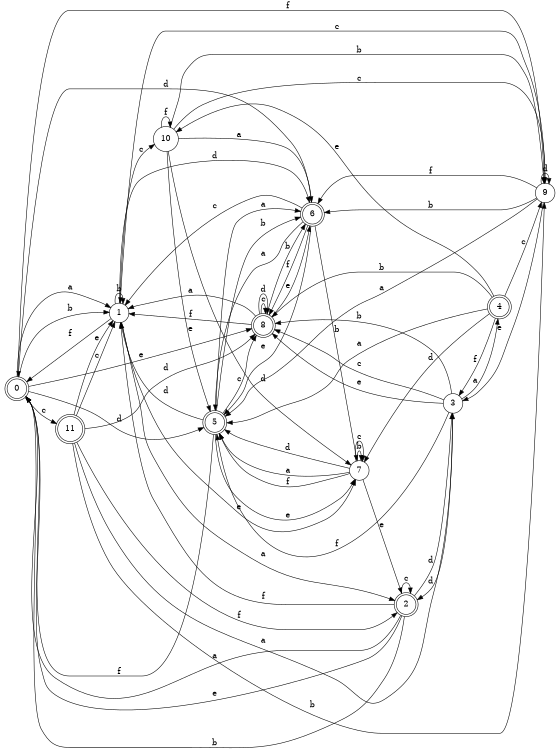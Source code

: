 digraph n10_9 {
__start0 [label="" shape="none"];

rankdir=LR;
size="8,5";

s0 [style="rounded,filled", color="black", fillcolor="white" shape="doublecircle", label="0"];
s1 [style="filled", color="black", fillcolor="white" shape="circle", label="1"];
s2 [style="rounded,filled", color="black", fillcolor="white" shape="doublecircle", label="2"];
s3 [style="filled", color="black", fillcolor="white" shape="circle", label="3"];
s4 [style="rounded,filled", color="black", fillcolor="white" shape="doublecircle", label="4"];
s5 [style="rounded,filled", color="black", fillcolor="white" shape="doublecircle", label="5"];
s6 [style="rounded,filled", color="black", fillcolor="white" shape="doublecircle", label="6"];
s7 [style="filled", color="black", fillcolor="white" shape="circle", label="7"];
s8 [style="rounded,filled", color="black", fillcolor="white" shape="doublecircle", label="8"];
s9 [style="filled", color="black", fillcolor="white" shape="circle", label="9"];
s10 [style="filled", color="black", fillcolor="white" shape="circle", label="10"];
s11 [style="rounded,filled", color="black", fillcolor="white" shape="doublecircle", label="11"];
s0 -> s1 [label="a"];
s0 -> s1 [label="b"];
s0 -> s11 [label="c"];
s0 -> s5 [label="d"];
s0 -> s8 [label="e"];
s0 -> s9 [label="f"];
s1 -> s2 [label="a"];
s1 -> s1 [label="b"];
s1 -> s10 [label="c"];
s1 -> s6 [label="d"];
s1 -> s7 [label="e"];
s1 -> s0 [label="f"];
s2 -> s0 [label="a"];
s2 -> s0 [label="b"];
s2 -> s2 [label="c"];
s2 -> s3 [label="d"];
s2 -> s0 [label="e"];
s2 -> s1 [label="f"];
s3 -> s4 [label="a"];
s3 -> s8 [label="b"];
s3 -> s8 [label="c"];
s3 -> s2 [label="d"];
s3 -> s8 [label="e"];
s3 -> s5 [label="f"];
s4 -> s5 [label="a"];
s4 -> s8 [label="b"];
s4 -> s9 [label="c"];
s4 -> s7 [label="d"];
s4 -> s10 [label="e"];
s4 -> s3 [label="f"];
s5 -> s6 [label="a"];
s5 -> s6 [label="b"];
s5 -> s8 [label="c"];
s5 -> s1 [label="d"];
s5 -> s7 [label="e"];
s5 -> s0 [label="f"];
s6 -> s5 [label="a"];
s6 -> s7 [label="b"];
s6 -> s1 [label="c"];
s6 -> s0 [label="d"];
s6 -> s5 [label="e"];
s6 -> s8 [label="f"];
s7 -> s5 [label="a"];
s7 -> s7 [label="b"];
s7 -> s7 [label="c"];
s7 -> s5 [label="d"];
s7 -> s2 [label="e"];
s7 -> s5 [label="f"];
s8 -> s1 [label="a"];
s8 -> s6 [label="b"];
s8 -> s8 [label="c"];
s8 -> s8 [label="d"];
s8 -> s6 [label="e"];
s8 -> s1 [label="f"];
s9 -> s5 [label="a"];
s9 -> s6 [label="b"];
s9 -> s1 [label="c"];
s9 -> s9 [label="d"];
s9 -> s3 [label="e"];
s9 -> s6 [label="f"];
s10 -> s6 [label="a"];
s10 -> s9 [label="b"];
s10 -> s9 [label="c"];
s10 -> s7 [label="d"];
s10 -> s5 [label="e"];
s10 -> s10 [label="f"];
s11 -> s3 [label="a"];
s11 -> s9 [label="b"];
s11 -> s1 [label="c"];
s11 -> s8 [label="d"];
s11 -> s1 [label="e"];
s11 -> s2 [label="f"];

}